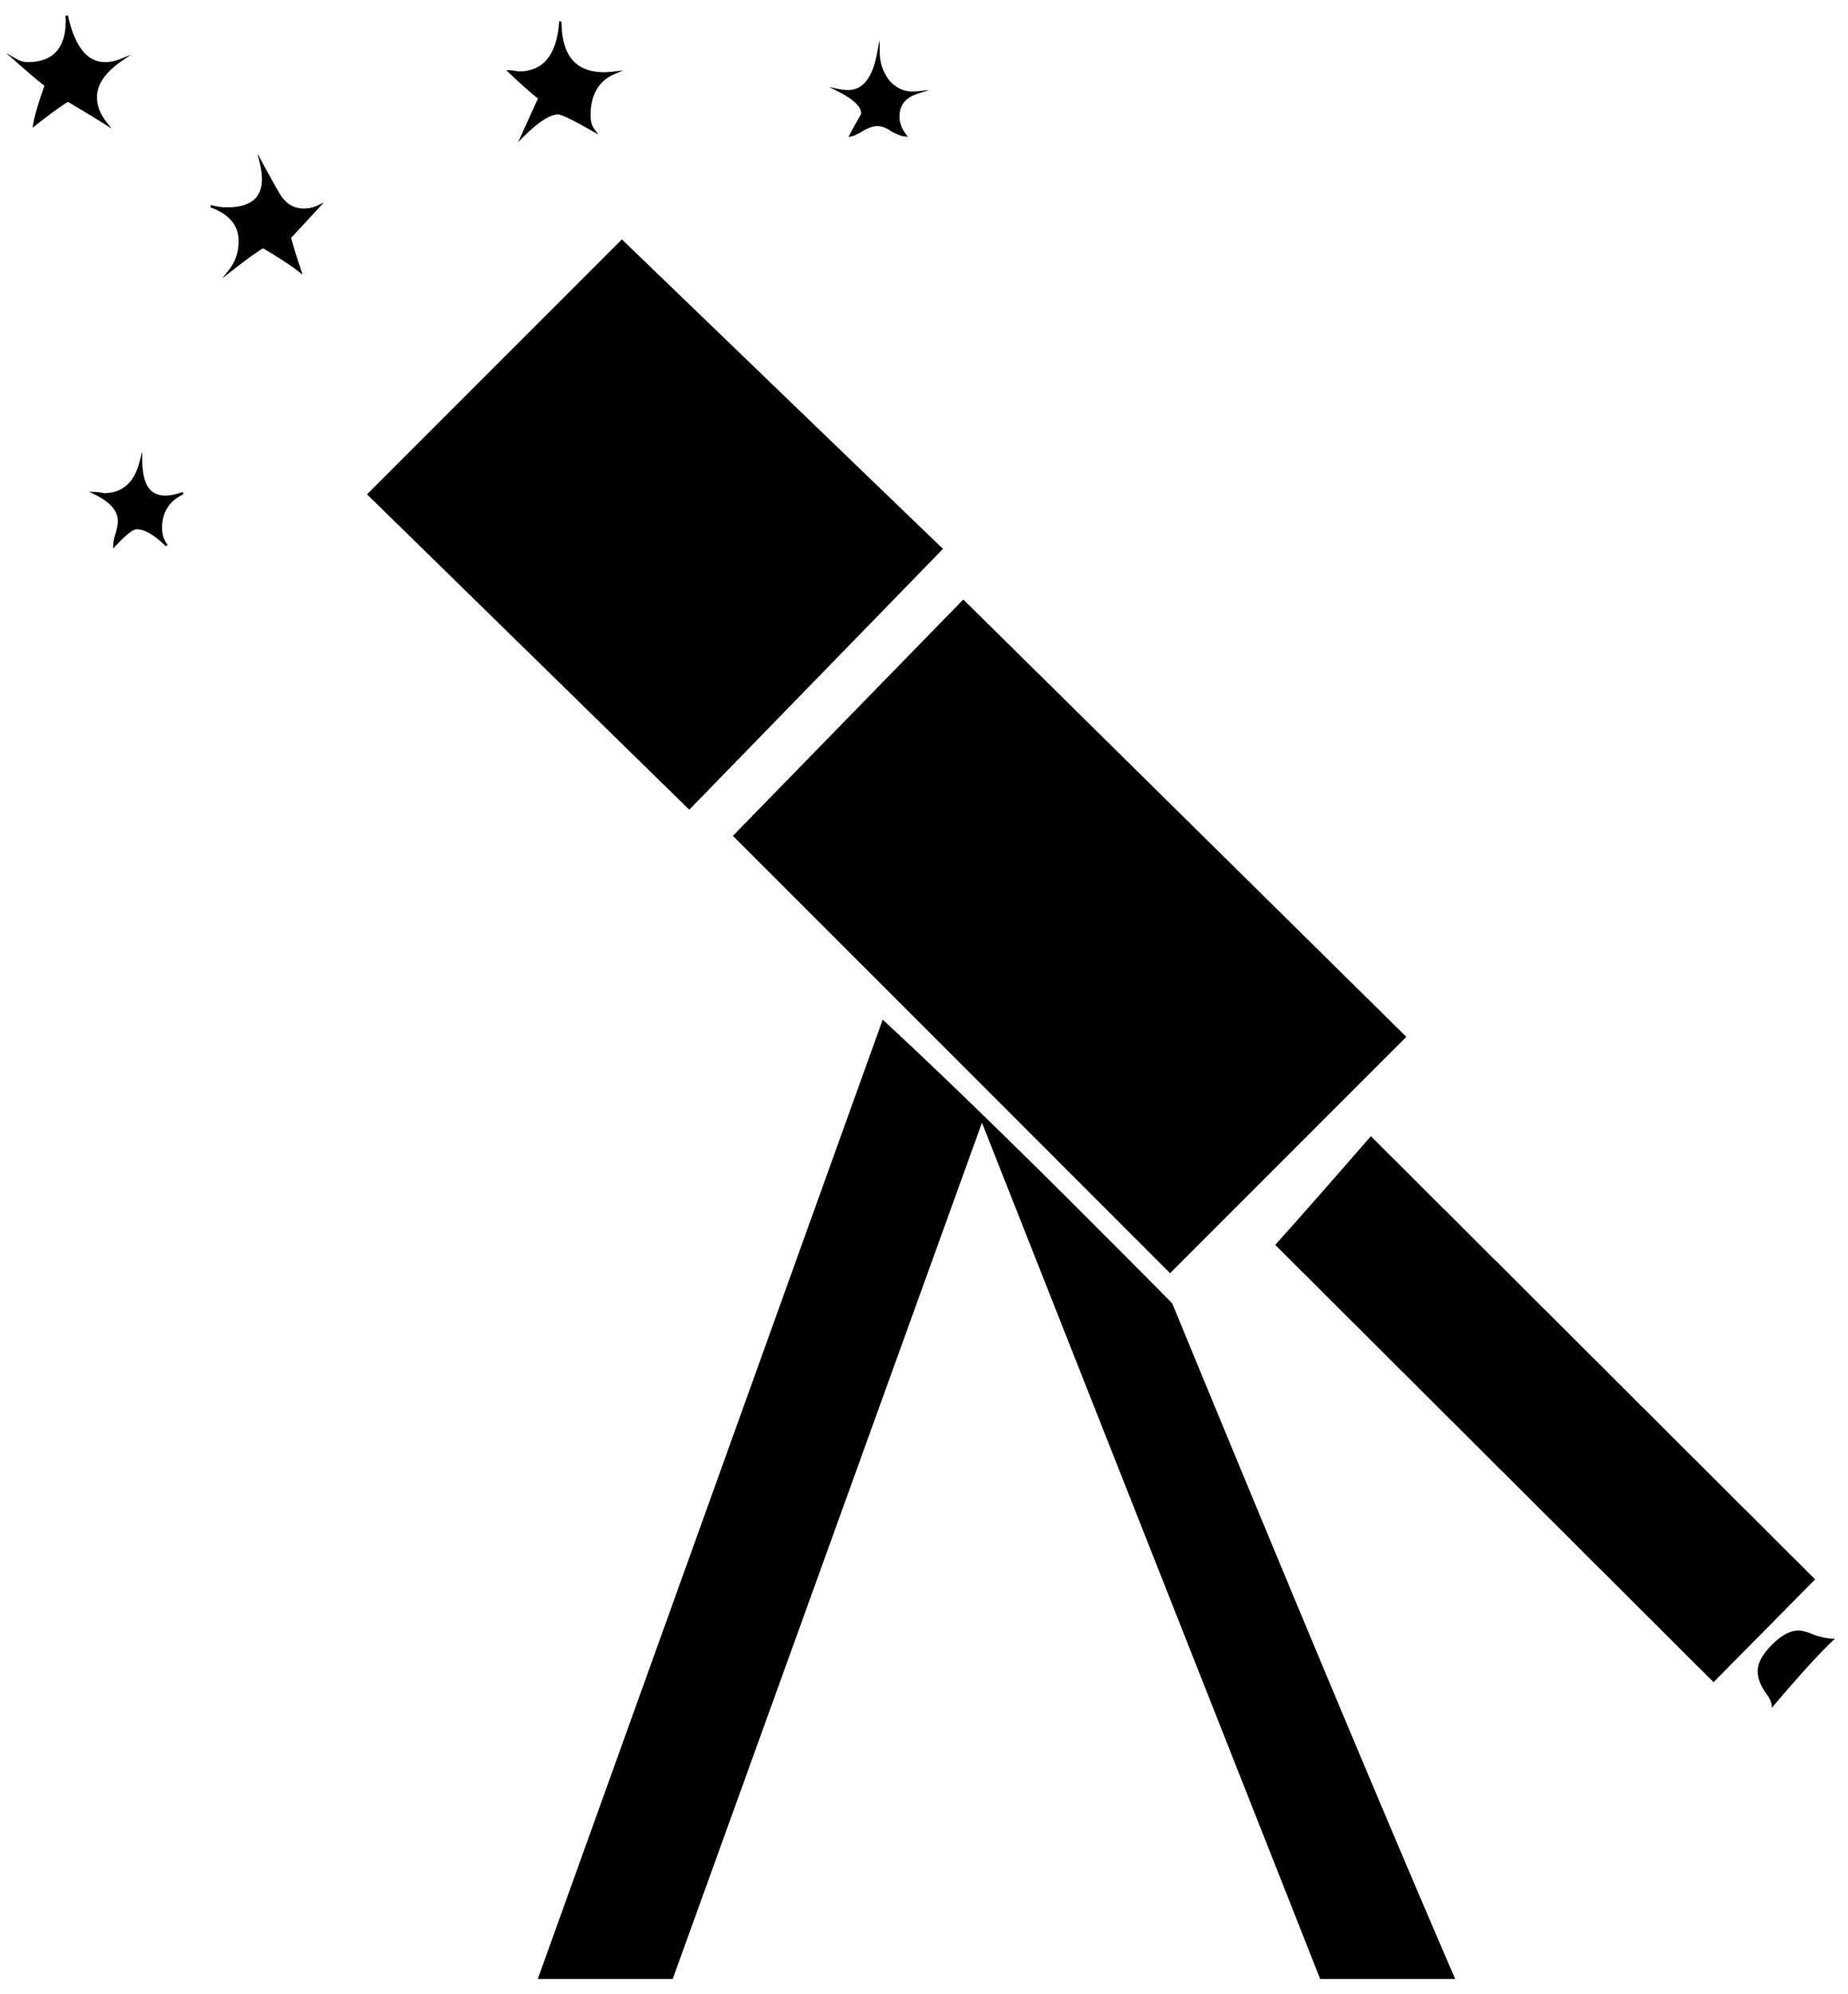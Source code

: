 


\begin{tikzpicture}[y=0.80pt, x=0.80pt, yscale=-1.0, xscale=1.0, inner sep=0pt, outer sep=0pt]
\begin{scope}[shift={(100.0,1753.0)},nonzero rule]
  \path[draw=.,fill=.,line width=1.600pt] (859.0,-1408.0) ..
    controls (847.667,-1404.667) and (842.0,-1397.667) ..
    (842.0,-1387.0) .. controls (842.0,-1381.667) and
    (844.0,-1376.333) .. (848.0,-1371.0) .. controls
    (846.0,-1371.0) and (842.333,-1372.333) .. (837.0,-1375.0) ..
    controls (832.333,-1378.333) and (828.0,-1380.0) ..
    (824.0,-1380.0) .. controls (820.0,-1380.0) and
    (815.333,-1378.333) .. (810.0,-1375.0) .. controls
    (805.333,-1372.333) and (802.333,-1371.0) .. (801.0,-1371.0) ..
    controls (803.0,-1375.0) and (806.333,-1381.0) ..
    (811.0,-1389.0) .. controls (811.667,-1395.667) and
    (804.667,-1402.667) .. (790.0,-1410.0) .. controls
    (792.667,-1409.333) and (795.667,-1409.0) .. (799.0,-1409.0) ..
    controls (812.333,-1409.0) and (821.0,-1420.333) ..
    (825.0,-1443.0) .. controls (825.0,-1433.0) and
    (828.0,-1424.333) .. (834.0,-1417.0) .. controls
    (840.667,-1409.667) and (849.0,-1406.667) .. (859.0,-1408.0) --
    cycle(598.0,-1425.0) .. controls (583.333,-1419.0) and
    (576.0,-1406.667) .. (576.0,-1388.0) .. controls
    (576.0,-1382.667) and (577.333,-1378.333) .. (580.0,-1375.0) ..
    controls (562.667,-1385.0) and (552.333,-1390.0) ..
    (549.0,-1390.0) .. controls (541.667,-1390.0) and
    (531.333,-1383.333) .. (518.0,-1370.0) .. controls
    (521.333,-1377.333) and (526.333,-1388.333) .. (533.0,-1403.0) ..
    controls (527.0,-1407.667) and (518.333,-1415.333) ..
    (507.0,-1426.0) .. controls (509.0,-1426.0) and
    (511.667,-1425.667) .. (515.0,-1425.0) .. controls
    (537.0,-1425.0) and (549.0,-1439.667) .. (551.0,-1469.0) ..
    controls (551.0,-1435.667) and (566.667,-1421.0) ..
    (598.0,-1425.0) -- cycle(1630.0,-128.0) -- (1544.0,-41.0) --
    (1168.0,-416.0) .. controls (1186.0,-436.0) and
    (1213.0,-466.667) .. (1249.0,-508.0) -- (1630.0,-128.0) --
    cycle(1278.0,-595.0) -- (1076.0,-393.0) -- (701.0,-768.0) --
    (898.0,-970.0) -- (1278.0,-595.0) -- cycle(879.0,-1015.0) --
    (662.0,-792.0) -- (386.0,-1062.0) -- (604.0,-1280.0) --
    (879.0,-1015.0) -- cycle(1646.0,-76.0) .. controls
    (1634.0,-64.667) and (1617.0,-46.0) .. (1595.0,-20.0) ..
    controls (1595.0,-22.667) and (1593.0,-26.667) .. (1589.0,-32.0)
    .. controls (1585.0,-38.0) and (1583.0,-43.667) ..
    (1583.0,-49.0) .. controls (1583.0,-55.667) and (1587.0,-63.0)
    .. (1595.0,-71.0) .. controls (1603.0,-79.0) and
    (1610.333,-83.0) .. (1617.0,-83.0) .. controls (1620.333,-83.0)
    and (1625.0,-81.667) .. (1631.0,-79.0) .. controls
    (1637.667,-77.0) and (1642.667,-76.0) .. (1646.0,-76.0) --
    cycle(343.0,-1310.0) -- (318.0,-1283.0) .. controls
    (320.0,-1275.667) and (323.0,-1266.0) .. (327.0,-1254.0) ..
    controls (320.333,-1259.333) and (309.667,-1266.333) ..
    (295.0,-1275.0) .. controls (288.333,-1271.0) and
    (278.667,-1264.0) .. (266.0,-1254.0) .. controls
    (272.0,-1261.333) and (275.0,-1270.0) .. (275.0,-1280.0) ..
    controls (275.0,-1294.0) and (266.667,-1304.0) ..
    (250.0,-1310.0) .. controls (254.667,-1308.667) and
    (259.333,-1308.0) .. (264.0,-1308.0) .. controls
    (290.0,-1308.0) and (299.667,-1321.333) .. (293.0,-1348.0) ..
    controls (297.667,-1339.333) and (302.667,-1330.333) ..
    (308.0,-1321.0) .. controls (313.333,-1311.667) and
    (320.667,-1307.0) .. (330.0,-1307.0) .. controls
    (334.667,-1307.0) and (339.0,-1308.0) .. (343.0,-1310.0) --
    cycle(173.0,-1436.0) .. controls (158.333,-1426.0) and
    (151.0,-1415.333) .. (151.0,-1404.0) .. controls
    (151.0,-1396.0) and (154.0,-1388.333) .. (160.0,-1381.0) ..
    controls (152.667,-1385.667) and (141.667,-1392.333) ..
    (127.0,-1401.0) .. controls (120.333,-1397.0) and
    (110.667,-1390.0) .. (98.0,-1380.0) .. controls (99.333,-1388.0)
    and (102.667,-1399.333) .. (108.0,-1414.0) .. controls
    (102.0,-1418.667) and (93.333,-1426.0) .. (82.0,-1436.0) ..
    controls (85.333,-1434.0) and (88.667,-1433.0) .. (92.0,-1433.0)
    .. controls (116.0,-1433.0) and (127.333,-1446.667) ..
    (126.0,-1474.0) .. controls (132.0,-1446.667) and
    (143.0,-1433.0) .. (159.0,-1433.0) .. controls
    (163.667,-1433.0) and (168.333,-1434.0) .. (173.0,-1436.0) --
    cycle(226.0,-1063.0) .. controls (213.333,-1057.0) and
    (207.0,-1047.0) .. (207.0,-1033.0) .. controls
    (207.0,-1027.0) and (208.667,-1022.0) .. (212.0,-1018.0) ..
    controls (202.0,-1028.0) and (193.333,-1033.0) ..
    (186.0,-1033.0) .. controls (182.667,-1033.0) and
    (176.333,-1028.0) .. (167.0,-1018.0) .. controls
    (167.0,-1020.667) and (167.667,-1024.0) .. (169.0,-1028.0) ..
    controls (170.333,-1032.667) and (171.0,-1036.333) ..
    (171.0,-1039.0) .. controls (171.0,-1048.333) and
    (164.0,-1056.333) .. (150.0,-1063.0) .. controls
    (152.0,-1063.0) and (154.667,-1062.667) .. (158.0,-1062.0) ..
    controls (174.667,-1062.0) and (185.333,-1071.667) ..
    (190.0,-1091.0) .. controls (190.0,-1063.667) and
    (202.0,-1054.333) .. (226.0,-1063.0) -- cycle(1320.0,215.0) --
    (1206.0,215.0) -- (914.0,-524.0) -- (647.0,215.0) --
    (533.0,215.0) -- (829.0,-608.0) .. controls (891.0,-550.667)
    and (973.667,-469.667) .. (1077.0,-365.0) .. controls
    (1181.667,-111.0) and (1262.667,82.333) .. (1320.0,215.0) --
    cycle;
\end{scope}

\end{tikzpicture}

